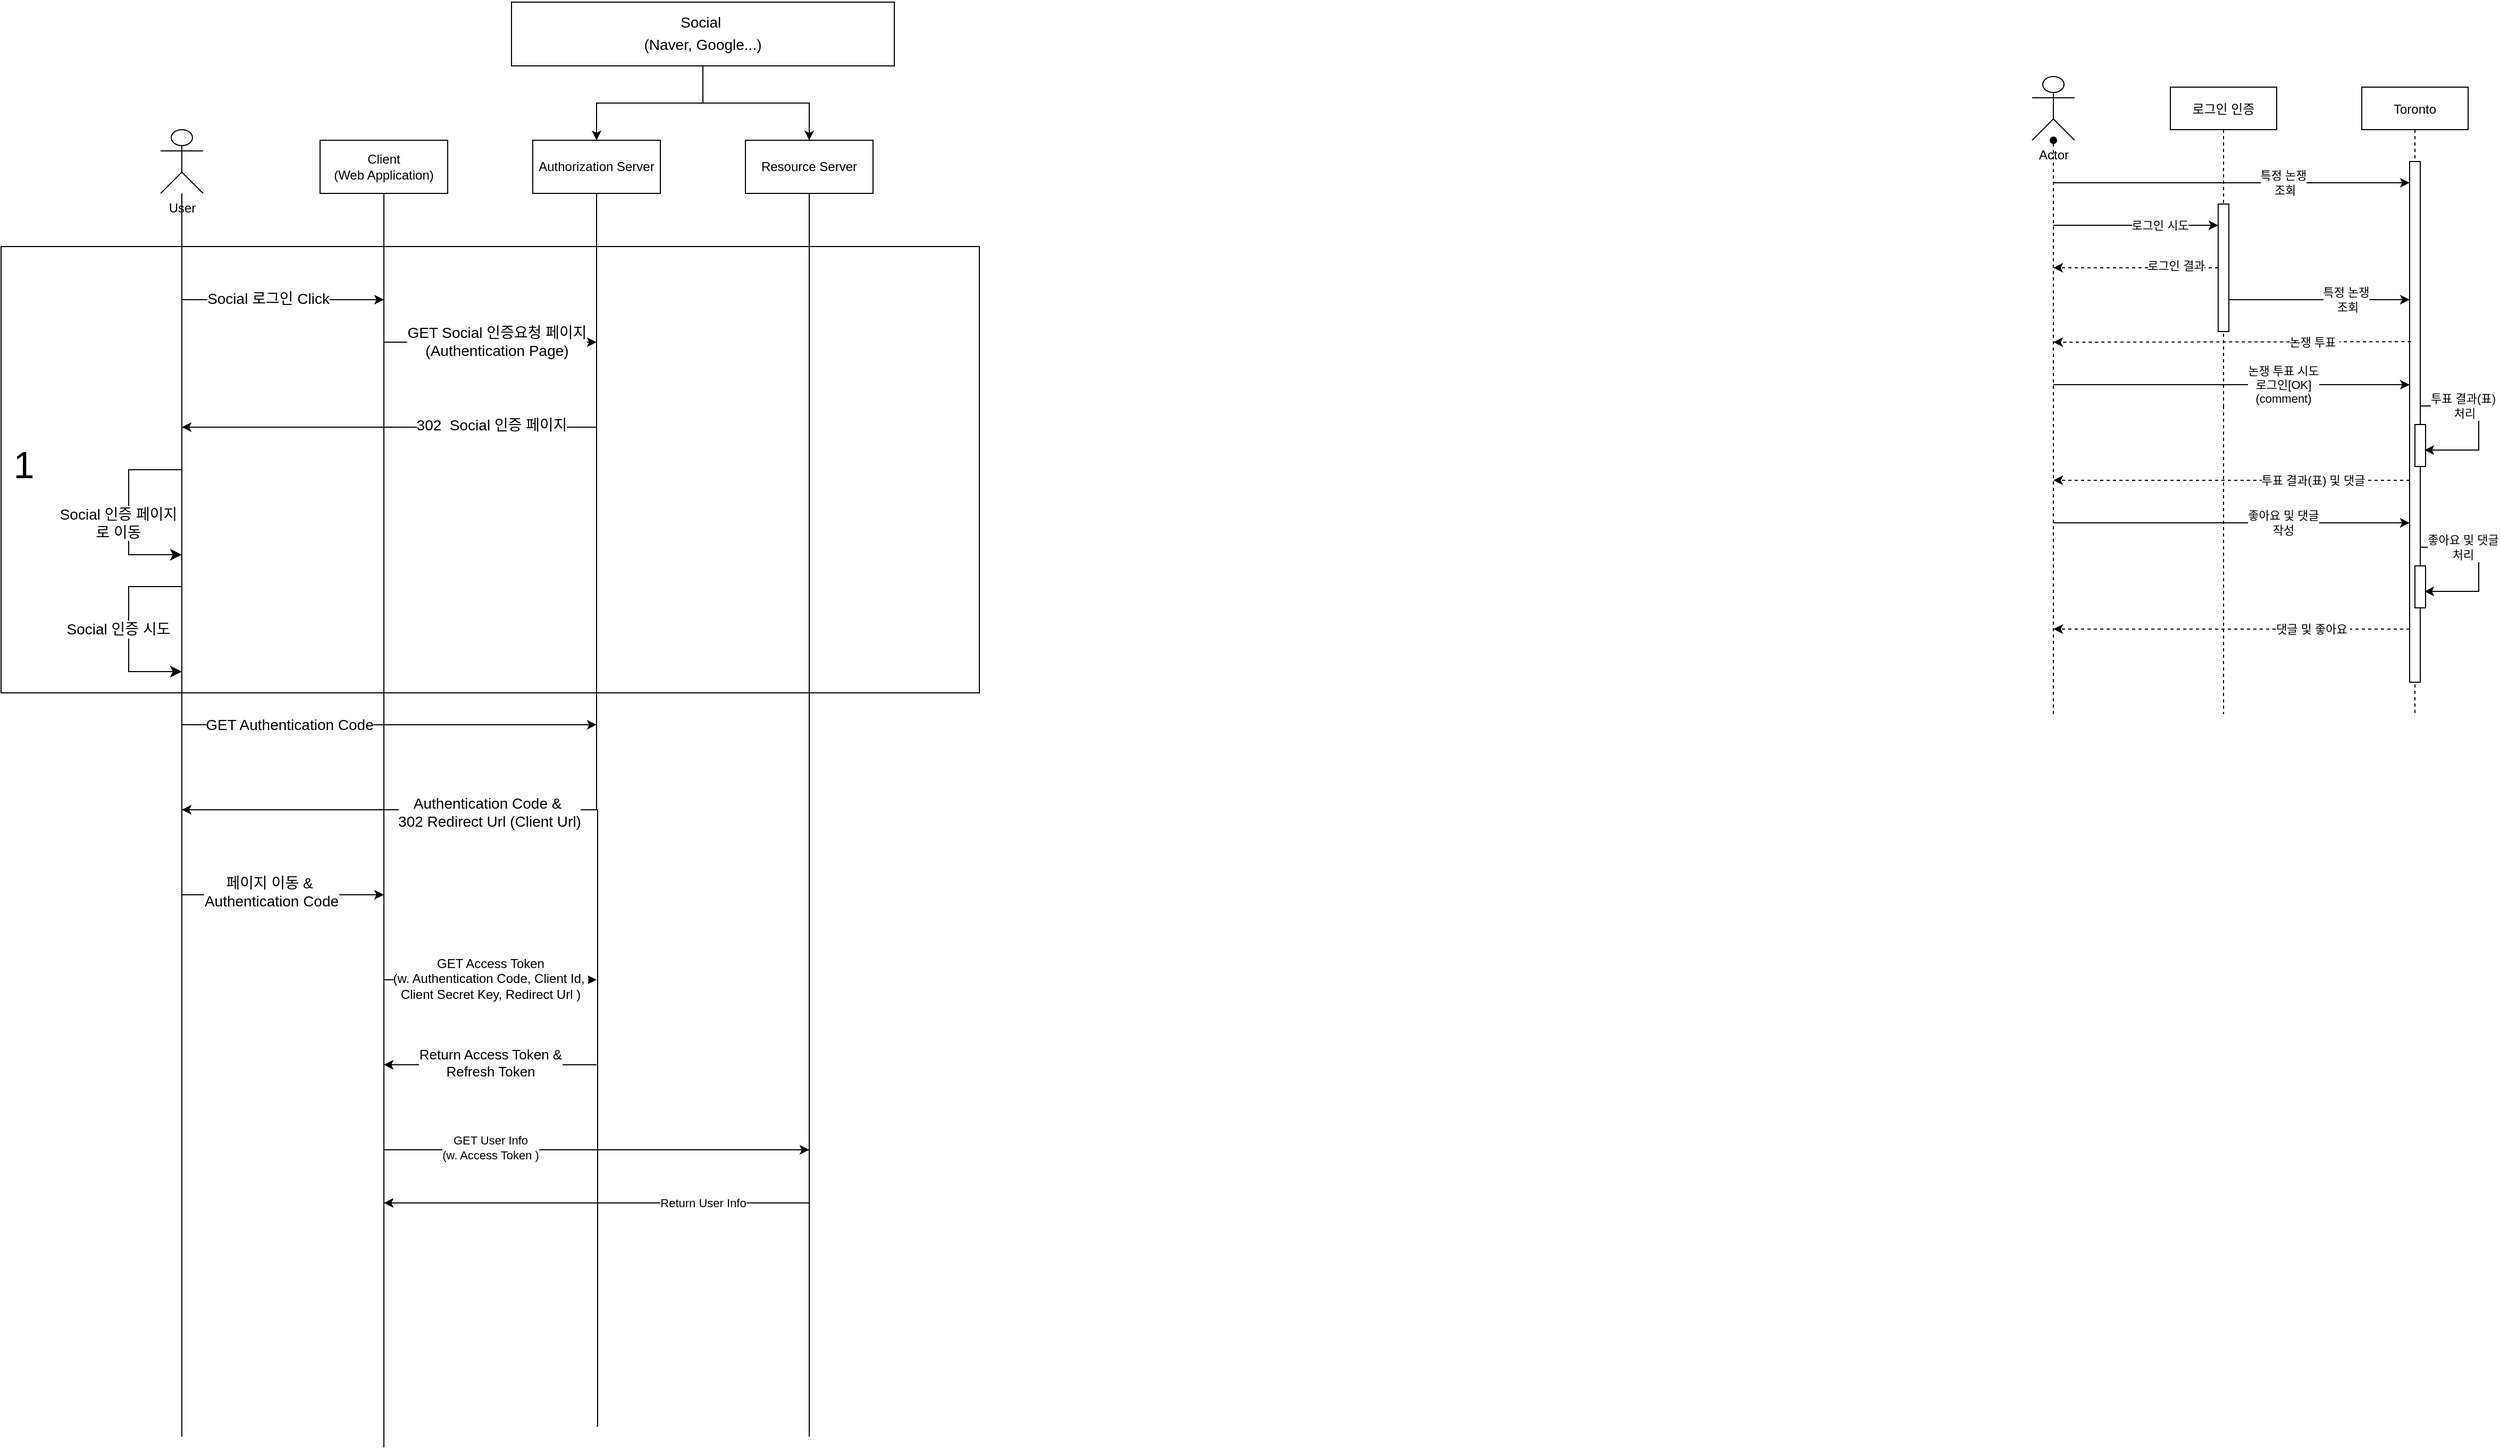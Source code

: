 <mxfile version="21.3.7" type="github">
  <diagram id="kgpKYQtTHZ0yAKxKKP6v" name="Page-1">
    <mxGraphModel dx="3465" dy="2093" grid="1" gridSize="10" guides="1" tooltips="1" connect="1" arrows="1" fold="1" page="1" pageScale="1" pageWidth="850" pageHeight="1100" math="0" shadow="0">
      <root>
        <mxCell id="0" />
        <mxCell id="1" parent="0" />
        <mxCell id="ZAnQHSxJU-NlxPs6kDCk-51" value="&lt;p style=&quot;line-height: 120%;&quot;&gt;&lt;font style=&quot;font-size: 35px;&quot;&gt;&amp;nbsp;1&lt;/font&gt;&lt;/p&gt;" style="rounded=0;whiteSpace=wrap;html=1;align=left;" vertex="1" parent="1">
          <mxGeometry x="-1920" y="230" width="920" height="420" as="geometry" />
        </mxCell>
        <mxCell id="ZAnQHSxJU-NlxPs6kDCk-8" style="edgeStyle=orthogonalEdgeStyle;rounded=0;orthogonalLoop=1;jettySize=auto;html=1;entryX=0.5;entryY=0;entryDx=0;entryDy=0;" edge="1" parent="1" source="ZAnQHSxJU-NlxPs6kDCk-6" target="ZAnQHSxJU-NlxPs6kDCk-4">
          <mxGeometry relative="1" as="geometry" />
        </mxCell>
        <mxCell id="ZAnQHSxJU-NlxPs6kDCk-9" style="edgeStyle=orthogonalEdgeStyle;rounded=0;orthogonalLoop=1;jettySize=auto;html=1;" edge="1" parent="1" source="ZAnQHSxJU-NlxPs6kDCk-6" target="ZAnQHSxJU-NlxPs6kDCk-5">
          <mxGeometry relative="1" as="geometry" />
        </mxCell>
        <mxCell id="ZAnQHSxJU-NlxPs6kDCk-6" value="&lt;p style=&quot;line-height: 159%;&quot;&gt;&lt;font style=&quot;font-size: 14px;&quot;&gt;Social&amp;nbsp;&lt;br&gt;(Naver, Google...)&lt;/font&gt;&lt;/p&gt;" style="rounded=0;whiteSpace=wrap;html=1;" vertex="1" parent="1">
          <mxGeometry x="-1440" width="360" height="60" as="geometry" />
        </mxCell>
        <mxCell id="PEhFff4IV3TKT-8xSN0i-9" style="edgeStyle=orthogonalEdgeStyle;rounded=0;orthogonalLoop=1;jettySize=auto;html=1;dashed=1;endArrow=none;endFill=0;" parent="1" source="3nuBFxr9cyL0pnOWT2aG-1" edge="1">
          <mxGeometry relative="1" as="geometry">
            <mxPoint x="170" y="670" as="targetPoint" />
          </mxGeometry>
        </mxCell>
        <mxCell id="3nuBFxr9cyL0pnOWT2aG-1" value="로그인 인증" style="shape=umlLifeline;perimeter=lifelinePerimeter;container=1;collapsible=0;recursiveResize=0;rounded=0;shadow=0;strokeWidth=1;" parent="1" vertex="1">
          <mxGeometry x="120" y="80" width="100" height="300" as="geometry" />
        </mxCell>
        <mxCell id="PEhFff4IV3TKT-8xSN0i-24" value="" style="points=[];perimeter=orthogonalPerimeter;rounded=0;shadow=0;strokeWidth=1;" parent="3nuBFxr9cyL0pnOWT2aG-1" vertex="1">
          <mxGeometry x="45" y="110" width="10" height="120" as="geometry" />
        </mxCell>
        <mxCell id="PEhFff4IV3TKT-8xSN0i-23" value="" style="endArrow=classic;html=1;rounded=0;" parent="3nuBFxr9cyL0pnOWT2aG-1" target="PEhFff4IV3TKT-8xSN0i-24" edge="1">
          <mxGeometry width="50" height="50" relative="1" as="geometry">
            <mxPoint x="-110" y="130" as="sourcePoint" />
            <mxPoint x="40" y="130" as="targetPoint" />
          </mxGeometry>
        </mxCell>
        <mxCell id="PEhFff4IV3TKT-8xSN0i-25" value="로그인 시도" style="edgeLabel;html=1;align=center;verticalAlign=middle;resizable=0;points=[];" parent="PEhFff4IV3TKT-8xSN0i-23" vertex="1" connectable="0">
          <mxGeometry x="0.286" relative="1" as="geometry">
            <mxPoint as="offset" />
          </mxGeometry>
        </mxCell>
        <mxCell id="PEhFff4IV3TKT-8xSN0i-49" value="" style="endArrow=classic;html=1;rounded=0;dashed=1;" parent="3nuBFxr9cyL0pnOWT2aG-1" edge="1">
          <mxGeometry width="50" height="50" relative="1" as="geometry">
            <mxPoint x="45" y="170" as="sourcePoint" />
            <mxPoint x="-110" y="170" as="targetPoint" />
          </mxGeometry>
        </mxCell>
        <mxCell id="PEhFff4IV3TKT-8xSN0i-50" value="로그인 결과" style="edgeLabel;html=1;align=center;verticalAlign=middle;resizable=0;points=[];" parent="PEhFff4IV3TKT-8xSN0i-49" vertex="1" connectable="0">
          <mxGeometry x="-0.485" y="-2" relative="1" as="geometry">
            <mxPoint as="offset" />
          </mxGeometry>
        </mxCell>
        <mxCell id="PEhFff4IV3TKT-8xSN0i-47" value="" style="endArrow=classic;html=1;rounded=0;" parent="3nuBFxr9cyL0pnOWT2aG-1" target="3nuBFxr9cyL0pnOWT2aG-6" edge="1">
          <mxGeometry width="50" height="50" relative="1" as="geometry">
            <mxPoint x="55" y="200" as="sourcePoint" />
            <mxPoint x="220" y="200" as="targetPoint" />
            <Array as="points">
              <mxPoint x="195" y="200" />
            </Array>
          </mxGeometry>
        </mxCell>
        <mxCell id="PEhFff4IV3TKT-8xSN0i-48" value="특정 논쟁&lt;br&gt;&amp;nbsp;조회" style="edgeLabel;html=1;align=center;verticalAlign=middle;resizable=0;points=[];" parent="PEhFff4IV3TKT-8xSN0i-47" vertex="1" connectable="0">
          <mxGeometry x="0.286" relative="1" as="geometry">
            <mxPoint as="offset" />
          </mxGeometry>
        </mxCell>
        <mxCell id="3nuBFxr9cyL0pnOWT2aG-5" value="Toronto" style="shape=umlLifeline;perimeter=lifelinePerimeter;container=1;collapsible=0;recursiveResize=0;rounded=0;shadow=0;strokeWidth=1;" parent="1" vertex="1">
          <mxGeometry x="300" y="80" width="100" height="590" as="geometry" />
        </mxCell>
        <mxCell id="3nuBFxr9cyL0pnOWT2aG-6" value="" style="points=[];perimeter=orthogonalPerimeter;rounded=0;shadow=0;strokeWidth=1;" parent="3nuBFxr9cyL0pnOWT2aG-5" vertex="1">
          <mxGeometry x="45" y="70" width="10" height="490" as="geometry" />
        </mxCell>
        <mxCell id="PEhFff4IV3TKT-8xSN0i-69" value="" style="points=[];perimeter=orthogonalPerimeter;rounded=0;shadow=0;strokeWidth=1;" parent="3nuBFxr9cyL0pnOWT2aG-5" vertex="1">
          <mxGeometry x="50" y="450.5" width="10" height="39.5" as="geometry" />
        </mxCell>
        <mxCell id="PEhFff4IV3TKT-8xSN0i-70" value="" style="edgeStyle=elbowEdgeStyle;elbow=horizontal;endArrow=classic;html=1;rounded=0;entryX=0.9;entryY=0.608;entryDx=0;entryDy=0;entryPerimeter=0;" parent="3nuBFxr9cyL0pnOWT2aG-5" target="PEhFff4IV3TKT-8xSN0i-69" edge="1">
          <mxGeometry width="50" height="50" relative="1" as="geometry">
            <mxPoint x="55" y="433" as="sourcePoint" />
            <mxPoint x="170" y="500.5" as="targetPoint" />
            <Array as="points">
              <mxPoint x="110" y="453" />
              <mxPoint x="120" y="460.5" />
            </Array>
          </mxGeometry>
        </mxCell>
        <mxCell id="PEhFff4IV3TKT-8xSN0i-71" value="좋아요 및 댓글 &lt;br&gt;처리" style="edgeLabel;html=1;align=center;verticalAlign=middle;resizable=0;points=[];" parent="PEhFff4IV3TKT-8xSN0i-70" vertex="1" connectable="0">
          <mxGeometry x="-0.458" relative="1" as="geometry">
            <mxPoint as="offset" />
          </mxGeometry>
        </mxCell>
        <mxCell id="PEhFff4IV3TKT-8xSN0i-55" value="" style="endArrow=classic;html=1;rounded=0;dashed=1;exitX=0.114;exitY=0.346;exitDx=0;exitDy=0;exitPerimeter=0;" parent="3nuBFxr9cyL0pnOWT2aG-5" source="3nuBFxr9cyL0pnOWT2aG-6" edge="1">
          <mxGeometry width="50" height="50" relative="1" as="geometry">
            <mxPoint x="40" y="240" as="sourcePoint" />
            <mxPoint x="-290" y="240" as="targetPoint" />
          </mxGeometry>
        </mxCell>
        <mxCell id="PEhFff4IV3TKT-8xSN0i-56" value="논쟁 투표&amp;nbsp;" style="edgeLabel;html=1;align=center;verticalAlign=middle;resizable=0;points=[];" parent="PEhFff4IV3TKT-8xSN0i-55" vertex="1" connectable="0">
          <mxGeometry x="-0.456" relative="1" as="geometry">
            <mxPoint as="offset" />
          </mxGeometry>
        </mxCell>
        <mxCell id="PEhFff4IV3TKT-8xSN0i-61" value="" style="endArrow=classic;html=1;rounded=0;" parent="3nuBFxr9cyL0pnOWT2aG-5" target="3nuBFxr9cyL0pnOWT2aG-6" edge="1">
          <mxGeometry width="50" height="50" relative="1" as="geometry">
            <mxPoint x="-290" y="280" as="sourcePoint" />
            <mxPoint x="40" y="280" as="targetPoint" />
            <Array as="points">
              <mxPoint x="-145" y="280" />
              <mxPoint x="25" y="280" />
            </Array>
          </mxGeometry>
        </mxCell>
        <mxCell id="PEhFff4IV3TKT-8xSN0i-62" value="논쟁 투표 시도&lt;br&gt;로그인[OK]&lt;br&gt;(comment)" style="edgeLabel;html=1;align=center;verticalAlign=middle;resizable=0;points=[];" parent="PEhFff4IV3TKT-8xSN0i-61" vertex="1" connectable="0">
          <mxGeometry x="0.286" relative="1" as="geometry">
            <mxPoint as="offset" />
          </mxGeometry>
        </mxCell>
        <mxCell id="PEhFff4IV3TKT-8xSN0i-72" value="" style="points=[];perimeter=orthogonalPerimeter;rounded=0;shadow=0;strokeWidth=1;" parent="3nuBFxr9cyL0pnOWT2aG-5" vertex="1">
          <mxGeometry x="50" y="317.5" width="10" height="39.5" as="geometry" />
        </mxCell>
        <mxCell id="PEhFff4IV3TKT-8xSN0i-73" value="" style="edgeStyle=elbowEdgeStyle;elbow=horizontal;endArrow=classic;html=1;rounded=0;entryX=0.9;entryY=0.608;entryDx=0;entryDy=0;entryPerimeter=0;" parent="3nuBFxr9cyL0pnOWT2aG-5" target="PEhFff4IV3TKT-8xSN0i-72" edge="1">
          <mxGeometry width="50" height="50" relative="1" as="geometry">
            <mxPoint x="55.0" y="300" as="sourcePoint" />
            <mxPoint x="-130" y="287.5" as="targetPoint" />
            <Array as="points">
              <mxPoint x="110" y="320" />
              <mxPoint x="120" y="327.5" />
            </Array>
          </mxGeometry>
        </mxCell>
        <mxCell id="PEhFff4IV3TKT-8xSN0i-74" value="투표 결과(표)&lt;br&gt;&amp;nbsp;처리" style="edgeLabel;html=1;align=center;verticalAlign=middle;resizable=0;points=[];" parent="PEhFff4IV3TKT-8xSN0i-73" vertex="1" connectable="0">
          <mxGeometry x="-0.458" relative="1" as="geometry">
            <mxPoint as="offset" />
          </mxGeometry>
        </mxCell>
        <mxCell id="PEhFff4IV3TKT-8xSN0i-75" style="edgeStyle=none;rounded=0;orthogonalLoop=1;jettySize=auto;html=1;startArrow=oval;startFill=1;endArrow=none;endFill=0;dashed=1;" parent="1" source="PEhFff4IV3TKT-8xSN0i-16" edge="1">
          <mxGeometry relative="1" as="geometry">
            <mxPoint x="10" y="670" as="targetPoint" />
          </mxGeometry>
        </mxCell>
        <mxCell id="PEhFff4IV3TKT-8xSN0i-16" value="Actor" style="shape=umlActor;verticalLabelPosition=bottom;verticalAlign=top;html=1;outlineConnect=0;" parent="1" vertex="1">
          <mxGeometry x="-10" y="70" width="40" height="60" as="geometry" />
        </mxCell>
        <mxCell id="PEhFff4IV3TKT-8xSN0i-53" value="" style="endArrow=classic;html=1;rounded=0;" parent="1" edge="1">
          <mxGeometry width="50" height="50" relative="1" as="geometry">
            <mxPoint x="10" y="170" as="sourcePoint" />
            <mxPoint x="345" y="170" as="targetPoint" />
            <Array as="points">
              <mxPoint x="150" y="170" />
              <mxPoint x="320" y="170" />
            </Array>
          </mxGeometry>
        </mxCell>
        <mxCell id="PEhFff4IV3TKT-8xSN0i-54" value="특정 논쟁&lt;br&gt;&amp;nbsp;조회" style="edgeLabel;html=1;align=center;verticalAlign=middle;resizable=0;points=[];" parent="PEhFff4IV3TKT-8xSN0i-53" vertex="1" connectable="0">
          <mxGeometry x="0.286" relative="1" as="geometry">
            <mxPoint as="offset" />
          </mxGeometry>
        </mxCell>
        <mxCell id="PEhFff4IV3TKT-8xSN0i-63" value="" style="endArrow=classic;html=1;rounded=0;dashed=1;" parent="1" edge="1">
          <mxGeometry width="50" height="50" relative="1" as="geometry">
            <mxPoint x="345" y="450.0" as="sourcePoint" />
            <mxPoint x="10" y="450.0" as="targetPoint" />
          </mxGeometry>
        </mxCell>
        <mxCell id="PEhFff4IV3TKT-8xSN0i-64" value="투표 결과(표) 및 댓글" style="edgeLabel;html=1;align=center;verticalAlign=middle;resizable=0;points=[];" parent="PEhFff4IV3TKT-8xSN0i-63" vertex="1" connectable="0">
          <mxGeometry x="-0.456" relative="1" as="geometry">
            <mxPoint as="offset" />
          </mxGeometry>
        </mxCell>
        <mxCell id="PEhFff4IV3TKT-8xSN0i-65" value="" style="endArrow=classic;html=1;rounded=0;" parent="1" edge="1">
          <mxGeometry width="50" height="50" relative="1" as="geometry">
            <mxPoint x="10" y="490" as="sourcePoint" />
            <mxPoint x="345" y="490" as="targetPoint" />
            <Array as="points">
              <mxPoint x="150" y="490" />
              <mxPoint x="320" y="490" />
            </Array>
          </mxGeometry>
        </mxCell>
        <mxCell id="PEhFff4IV3TKT-8xSN0i-66" value="좋아요 및 댓글&lt;br&gt;작성" style="edgeLabel;html=1;align=center;verticalAlign=middle;resizable=0;points=[];" parent="PEhFff4IV3TKT-8xSN0i-65" vertex="1" connectable="0">
          <mxGeometry x="0.286" relative="1" as="geometry">
            <mxPoint as="offset" />
          </mxGeometry>
        </mxCell>
        <mxCell id="PEhFff4IV3TKT-8xSN0i-67" value="" style="endArrow=classic;html=1;rounded=0;dashed=1;" parent="1" edge="1">
          <mxGeometry width="50" height="50" relative="1" as="geometry">
            <mxPoint x="345" y="590" as="sourcePoint" />
            <mxPoint x="10" y="590" as="targetPoint" />
          </mxGeometry>
        </mxCell>
        <mxCell id="PEhFff4IV3TKT-8xSN0i-68" value="댓글 및 좋아요&amp;nbsp;" style="edgeLabel;html=1;align=center;verticalAlign=middle;resizable=0;points=[];" parent="PEhFff4IV3TKT-8xSN0i-67" vertex="1" connectable="0">
          <mxGeometry x="-0.456" relative="1" as="geometry">
            <mxPoint as="offset" />
          </mxGeometry>
        </mxCell>
        <mxCell id="ZAnQHSxJU-NlxPs6kDCk-19" style="edgeStyle=orthogonalEdgeStyle;rounded=0;orthogonalLoop=1;jettySize=auto;html=1;endArrow=none;endFill=0;" edge="1" parent="1" source="ZAnQHSxJU-NlxPs6kDCk-1">
          <mxGeometry relative="1" as="geometry">
            <mxPoint x="-1750" y="1350" as="targetPoint" />
          </mxGeometry>
        </mxCell>
        <mxCell id="ZAnQHSxJU-NlxPs6kDCk-1" value="User" style="shape=umlActor;verticalLabelPosition=bottom;verticalAlign=top;html=1;outlineConnect=0;" vertex="1" parent="1">
          <mxGeometry x="-1770" y="120" width="40" height="60" as="geometry" />
        </mxCell>
        <mxCell id="ZAnQHSxJU-NlxPs6kDCk-20" style="edgeStyle=orthogonalEdgeStyle;rounded=0;orthogonalLoop=1;jettySize=auto;html=1;endArrow=none;endFill=0;" edge="1" parent="1" source="ZAnQHSxJU-NlxPs6kDCk-2">
          <mxGeometry relative="1" as="geometry">
            <mxPoint x="-1560" y="1360" as="targetPoint" />
          </mxGeometry>
        </mxCell>
        <mxCell id="ZAnQHSxJU-NlxPs6kDCk-2" value="Client &lt;br&gt;(Web Application)" style="rounded=0;whiteSpace=wrap;html=1;" vertex="1" parent="1">
          <mxGeometry x="-1620" y="130" width="120" height="50" as="geometry" />
        </mxCell>
        <mxCell id="ZAnQHSxJU-NlxPs6kDCk-13" style="edgeStyle=orthogonalEdgeStyle;rounded=0;orthogonalLoop=1;jettySize=auto;html=1;endArrow=none;endFill=0;" edge="1" parent="1" source="ZAnQHSxJU-NlxPs6kDCk-4">
          <mxGeometry relative="1" as="geometry">
            <mxPoint x="-1360" y="1340" as="targetPoint" />
            <Array as="points">
              <mxPoint x="-1360" y="760" />
              <mxPoint x="-1359" y="1340" />
            </Array>
          </mxGeometry>
        </mxCell>
        <mxCell id="ZAnQHSxJU-NlxPs6kDCk-4" value="Authorization Server" style="rounded=0;whiteSpace=wrap;html=1;" vertex="1" parent="1">
          <mxGeometry x="-1420" y="130" width="120" height="50" as="geometry" />
        </mxCell>
        <mxCell id="ZAnQHSxJU-NlxPs6kDCk-14" style="edgeStyle=orthogonalEdgeStyle;rounded=0;orthogonalLoop=1;jettySize=auto;html=1;endArrow=none;endFill=0;" edge="1" parent="1" source="ZAnQHSxJU-NlxPs6kDCk-5">
          <mxGeometry relative="1" as="geometry">
            <mxPoint x="-1160" y="1350" as="targetPoint" />
          </mxGeometry>
        </mxCell>
        <mxCell id="ZAnQHSxJU-NlxPs6kDCk-5" value="Resource Server" style="rounded=0;whiteSpace=wrap;html=1;" vertex="1" parent="1">
          <mxGeometry x="-1220" y="130" width="120" height="50" as="geometry" />
        </mxCell>
        <mxCell id="ZAnQHSxJU-NlxPs6kDCk-15" value="" style="endArrow=classic;html=1;rounded=0;" edge="1" parent="1">
          <mxGeometry width="50" height="50" relative="1" as="geometry">
            <mxPoint x="-1750" y="280" as="sourcePoint" />
            <mxPoint x="-1560" y="280" as="targetPoint" />
          </mxGeometry>
        </mxCell>
        <mxCell id="ZAnQHSxJU-NlxPs6kDCk-16" value="&lt;font style=&quot;font-size: 14px;&quot;&gt;Social 로그인 Click&lt;/font&gt;" style="edgeLabel;html=1;align=center;verticalAlign=middle;resizable=0;points=[];" vertex="1" connectable="0" parent="ZAnQHSxJU-NlxPs6kDCk-15">
          <mxGeometry x="-0.147" y="1" relative="1" as="geometry">
            <mxPoint as="offset" />
          </mxGeometry>
        </mxCell>
        <mxCell id="ZAnQHSxJU-NlxPs6kDCk-17" value="" style="endArrow=classic;html=1;rounded=0;" edge="1" parent="1">
          <mxGeometry width="50" height="50" relative="1" as="geometry">
            <mxPoint x="-1560" y="320" as="sourcePoint" />
            <mxPoint x="-1360" y="320" as="targetPoint" />
          </mxGeometry>
        </mxCell>
        <mxCell id="ZAnQHSxJU-NlxPs6kDCk-18" value="&lt;font style=&quot;font-size: 14px;&quot;&gt;GET Social 인증요청 페이지&lt;br&gt;(Authentication Page)&lt;/font&gt;" style="edgeLabel;html=1;align=center;verticalAlign=middle;resizable=0;points=[];" vertex="1" connectable="0" parent="ZAnQHSxJU-NlxPs6kDCk-17">
          <mxGeometry x="-0.147" y="1" relative="1" as="geometry">
            <mxPoint x="20" as="offset" />
          </mxGeometry>
        </mxCell>
        <mxCell id="ZAnQHSxJU-NlxPs6kDCk-21" value="" style="endArrow=classic;html=1;rounded=0;" edge="1" parent="1">
          <mxGeometry width="50" height="50" relative="1" as="geometry">
            <mxPoint x="-1360" y="400" as="sourcePoint" />
            <mxPoint x="-1750" y="400" as="targetPoint" />
          </mxGeometry>
        </mxCell>
        <mxCell id="ZAnQHSxJU-NlxPs6kDCk-36" value="&lt;font style=&quot;font-size: 14px;&quot;&gt;302&amp;nbsp; Social 인증 페이지&lt;/font&gt;" style="edgeLabel;html=1;align=center;verticalAlign=middle;resizable=0;points=[];" vertex="1" connectable="0" parent="ZAnQHSxJU-NlxPs6kDCk-21">
          <mxGeometry x="-0.492" y="3" relative="1" as="geometry">
            <mxPoint y="-5" as="offset" />
          </mxGeometry>
        </mxCell>
        <mxCell id="ZAnQHSxJU-NlxPs6kDCk-29" value="" style="edgeStyle=elbowEdgeStyle;elbow=horizontal;endArrow=classic;html=1;curved=0;rounded=0;endSize=8;startSize=8;" edge="1" parent="1">
          <mxGeometry width="50" height="50" relative="1" as="geometry">
            <mxPoint x="-1750" y="440" as="sourcePoint" />
            <mxPoint x="-1750" y="520" as="targetPoint" />
            <Array as="points">
              <mxPoint x="-1800" y="480" />
            </Array>
          </mxGeometry>
        </mxCell>
        <mxCell id="ZAnQHSxJU-NlxPs6kDCk-30" value="&lt;font style=&quot;font-size: 14px;&quot;&gt;Social 인증 페이지&lt;br&gt;로 이동&lt;/font&gt;" style="edgeLabel;html=1;align=center;verticalAlign=middle;resizable=0;points=[];" vertex="1" connectable="0" parent="ZAnQHSxJU-NlxPs6kDCk-29">
          <mxGeometry x="0.113" y="1" relative="1" as="geometry">
            <mxPoint x="-11" as="offset" />
          </mxGeometry>
        </mxCell>
        <mxCell id="ZAnQHSxJU-NlxPs6kDCk-31" value="" style="edgeStyle=elbowEdgeStyle;elbow=horizontal;endArrow=classic;html=1;curved=0;rounded=0;endSize=8;startSize=8;" edge="1" parent="1">
          <mxGeometry width="50" height="50" relative="1" as="geometry">
            <mxPoint x="-1750" y="550" as="sourcePoint" />
            <mxPoint x="-1750" y="630" as="targetPoint" />
            <Array as="points">
              <mxPoint x="-1800" y="590" />
            </Array>
          </mxGeometry>
        </mxCell>
        <mxCell id="ZAnQHSxJU-NlxPs6kDCk-32" value="&lt;font style=&quot;font-size: 14px;&quot;&gt;Social 인증 시도&lt;/font&gt;" style="edgeLabel;html=1;align=center;verticalAlign=middle;resizable=0;points=[];" vertex="1" connectable="0" parent="ZAnQHSxJU-NlxPs6kDCk-31">
          <mxGeometry x="0.113" y="1" relative="1" as="geometry">
            <mxPoint x="-11" y="-10" as="offset" />
          </mxGeometry>
        </mxCell>
        <mxCell id="ZAnQHSxJU-NlxPs6kDCk-33" value="" style="endArrow=classic;html=1;rounded=0;" edge="1" parent="1">
          <mxGeometry width="50" height="50" relative="1" as="geometry">
            <mxPoint x="-1750" y="680" as="sourcePoint" />
            <mxPoint x="-1360" y="680" as="targetPoint" />
          </mxGeometry>
        </mxCell>
        <mxCell id="ZAnQHSxJU-NlxPs6kDCk-34" value="&lt;font style=&quot;font-size: 14px;&quot;&gt;GET Authentication Code&lt;/font&gt;" style="edgeLabel;html=1;align=center;verticalAlign=middle;resizable=0;points=[];" vertex="1" connectable="0" parent="ZAnQHSxJU-NlxPs6kDCk-33">
          <mxGeometry x="-0.482" y="-1" relative="1" as="geometry">
            <mxPoint y="-1" as="offset" />
          </mxGeometry>
        </mxCell>
        <mxCell id="ZAnQHSxJU-NlxPs6kDCk-35" value="" style="endArrow=classic;html=1;rounded=0;" edge="1" parent="1">
          <mxGeometry width="50" height="50" relative="1" as="geometry">
            <mxPoint x="-1360" y="760" as="sourcePoint" />
            <mxPoint x="-1750" y="760" as="targetPoint" />
          </mxGeometry>
        </mxCell>
        <mxCell id="ZAnQHSxJU-NlxPs6kDCk-38" value="&lt;font style=&quot;font-size: 14px;&quot;&gt;Authentication Code &amp;amp;&amp;nbsp;&lt;br&gt;302 Redirect Url (Client Url)&lt;/font&gt;" style="edgeLabel;html=1;align=center;verticalAlign=middle;resizable=0;points=[];" vertex="1" connectable="0" parent="ZAnQHSxJU-NlxPs6kDCk-35">
          <mxGeometry x="-0.482" y="2" relative="1" as="geometry">
            <mxPoint as="offset" />
          </mxGeometry>
        </mxCell>
        <mxCell id="ZAnQHSxJU-NlxPs6kDCk-39" value="" style="endArrow=classic;html=1;rounded=0;" edge="1" parent="1">
          <mxGeometry width="50" height="50" relative="1" as="geometry">
            <mxPoint x="-1750" y="840" as="sourcePoint" />
            <mxPoint x="-1560" y="840" as="targetPoint" />
          </mxGeometry>
        </mxCell>
        <mxCell id="ZAnQHSxJU-NlxPs6kDCk-42" value="&lt;font style=&quot;font-size: 14px;&quot;&gt;페이지 이동 &amp;amp;&amp;nbsp;&lt;br&gt;Authentication Code&lt;/font&gt;" style="edgeLabel;html=1;align=center;verticalAlign=middle;resizable=0;points=[];" vertex="1" connectable="0" parent="ZAnQHSxJU-NlxPs6kDCk-39">
          <mxGeometry x="-0.116" y="3" relative="1" as="geometry">
            <mxPoint as="offset" />
          </mxGeometry>
        </mxCell>
        <mxCell id="ZAnQHSxJU-NlxPs6kDCk-43" value="" style="endArrow=classic;html=1;rounded=0;" edge="1" parent="1">
          <mxGeometry width="50" height="50" relative="1" as="geometry">
            <mxPoint x="-1560" y="920" as="sourcePoint" />
            <mxPoint x="-1360" y="920" as="targetPoint" />
          </mxGeometry>
        </mxCell>
        <mxCell id="ZAnQHSxJU-NlxPs6kDCk-44" value="&lt;font style=&quot;font-size: 12px;&quot;&gt;GET Access Token&lt;br&gt;(w. Authentication Code, Client Id,&amp;nbsp;&lt;br&gt;Client Secret Key, Redirect Url )&lt;/font&gt;" style="edgeLabel;html=1;align=center;verticalAlign=middle;resizable=0;points=[];" vertex="1" connectable="0" parent="ZAnQHSxJU-NlxPs6kDCk-43">
          <mxGeometry x="0.01" y="1" relative="1" as="geometry">
            <mxPoint x="-1" as="offset" />
          </mxGeometry>
        </mxCell>
        <mxCell id="ZAnQHSxJU-NlxPs6kDCk-45" value="" style="endArrow=classic;html=1;rounded=0;" edge="1" parent="1">
          <mxGeometry width="50" height="50" relative="1" as="geometry">
            <mxPoint x="-1360" y="1000" as="sourcePoint" />
            <mxPoint x="-1560" y="1000" as="targetPoint" />
          </mxGeometry>
        </mxCell>
        <mxCell id="ZAnQHSxJU-NlxPs6kDCk-46" value="&lt;font style=&quot;font-size: 13px;&quot;&gt;Return Access Token &amp;amp;&lt;br&gt;Refresh Token&lt;/font&gt;" style="edgeLabel;html=1;align=center;verticalAlign=middle;resizable=0;points=[];" vertex="1" connectable="0" parent="ZAnQHSxJU-NlxPs6kDCk-45">
          <mxGeometry x="0.24" y="-2" relative="1" as="geometry">
            <mxPoint x="24" as="offset" />
          </mxGeometry>
        </mxCell>
        <mxCell id="ZAnQHSxJU-NlxPs6kDCk-47" value="" style="endArrow=classic;html=1;rounded=0;" edge="1" parent="1">
          <mxGeometry width="50" height="50" relative="1" as="geometry">
            <mxPoint x="-1560" y="1080" as="sourcePoint" />
            <mxPoint x="-1160" y="1080" as="targetPoint" />
          </mxGeometry>
        </mxCell>
        <mxCell id="ZAnQHSxJU-NlxPs6kDCk-48" value="GET User Info&lt;br&gt;(w. Access Token )" style="edgeLabel;html=1;align=center;verticalAlign=middle;resizable=0;points=[];" vertex="1" connectable="0" parent="ZAnQHSxJU-NlxPs6kDCk-47">
          <mxGeometry x="-0.625" y="2" relative="1" as="geometry">
            <mxPoint x="25" as="offset" />
          </mxGeometry>
        </mxCell>
        <mxCell id="ZAnQHSxJU-NlxPs6kDCk-49" value="" style="endArrow=classic;html=1;rounded=0;" edge="1" parent="1">
          <mxGeometry width="50" height="50" relative="1" as="geometry">
            <mxPoint x="-1160" y="1130" as="sourcePoint" />
            <mxPoint x="-1560" y="1130" as="targetPoint" />
          </mxGeometry>
        </mxCell>
        <mxCell id="ZAnQHSxJU-NlxPs6kDCk-50" value="Return User Info" style="edgeLabel;html=1;align=center;verticalAlign=middle;resizable=0;points=[];" vertex="1" connectable="0" parent="ZAnQHSxJU-NlxPs6kDCk-49">
          <mxGeometry x="-0.41" relative="1" as="geometry">
            <mxPoint x="18" as="offset" />
          </mxGeometry>
        </mxCell>
      </root>
    </mxGraphModel>
  </diagram>
</mxfile>
